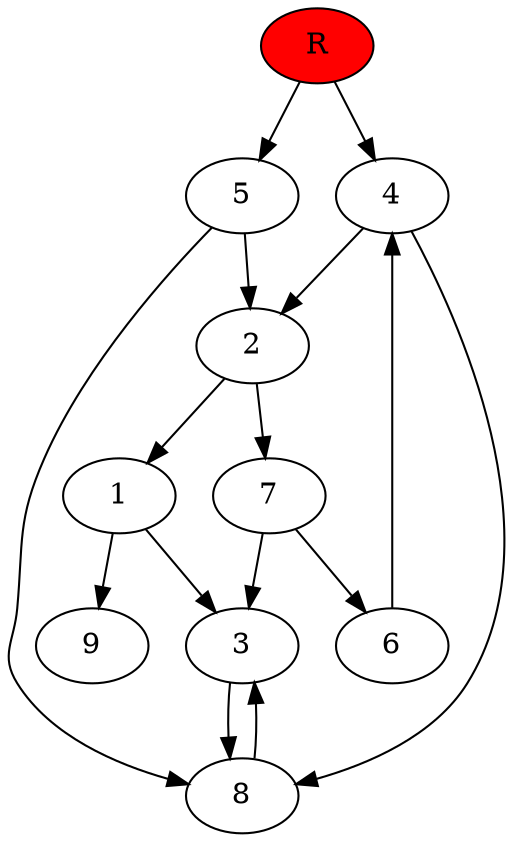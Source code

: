 digraph prb74577 {
	1
	2
	3
	4
	5
	6
	7
	8
	R [fillcolor="#ff0000" style=filled]
	1 -> 3
	1 -> 9
	2 -> 1
	2 -> 7
	3 -> 8
	4 -> 2
	4 -> 8
	5 -> 2
	5 -> 8
	6 -> 4
	7 -> 3
	7 -> 6
	8 -> 3
	R -> 4
	R -> 5
}
